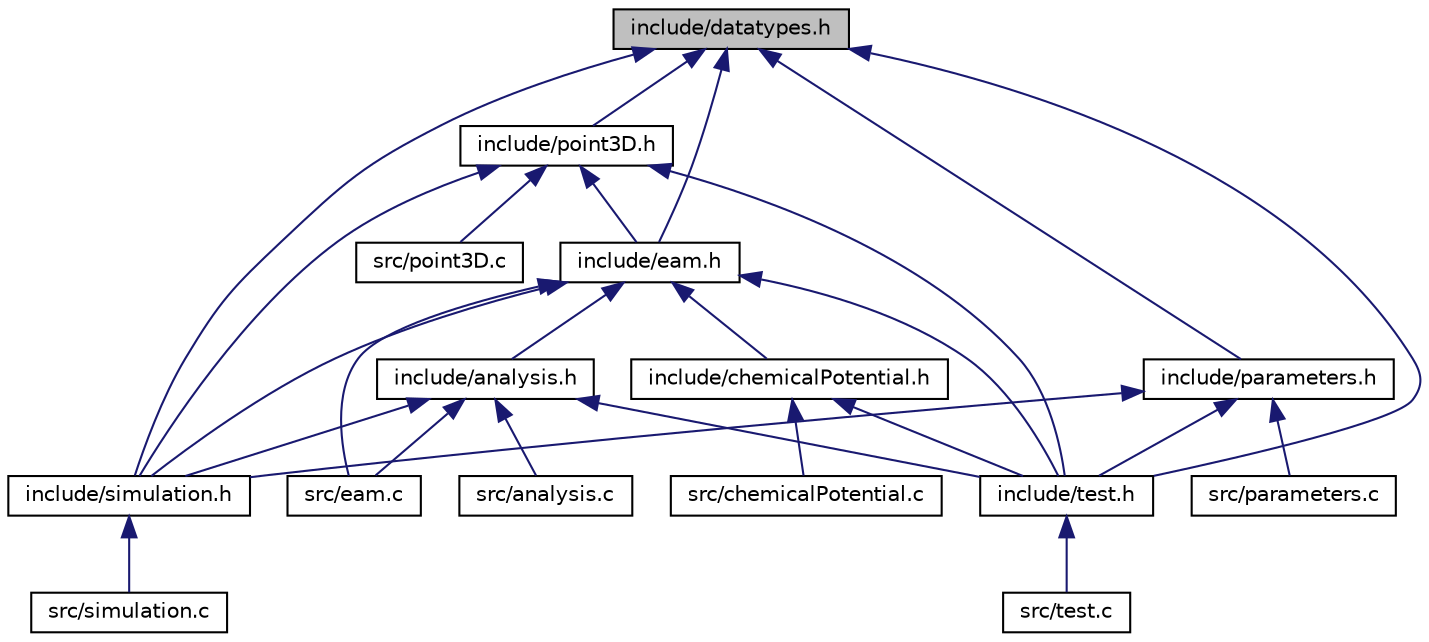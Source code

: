 digraph "include/datatypes.h"
{
  edge [fontname="Helvetica",fontsize="10",labelfontname="Helvetica",labelfontsize="10"];
  node [fontname="Helvetica",fontsize="10",shape=record];
  Node1 [label="include/datatypes.h",height=0.2,width=0.4,color="black", fillcolor="grey75", style="filled" fontcolor="black"];
  Node1 -> Node2 [dir="back",color="midnightblue",fontsize="10",style="solid",fontname="Helvetica"];
  Node2 [label="include/eam.h",height=0.2,width=0.4,color="black", fillcolor="white", style="filled",URL="$eam_8h.html"];
  Node2 -> Node3 [dir="back",color="midnightblue",fontsize="10",style="solid",fontname="Helvetica"];
  Node3 [label="src/eam.c",height=0.2,width=0.4,color="black", fillcolor="white", style="filled",URL="$eam_8c.html"];
  Node2 -> Node4 [dir="back",color="midnightblue",fontsize="10",style="solid",fontname="Helvetica"];
  Node4 [label="include/analysis.h",height=0.2,width=0.4,color="black", fillcolor="white", style="filled",URL="$analysis_8h.html"];
  Node4 -> Node5 [dir="back",color="midnightblue",fontsize="10",style="solid",fontname="Helvetica"];
  Node5 [label="src/analysis.c",height=0.2,width=0.4,color="black", fillcolor="white", style="filled",URL="$analysis_8c.html"];
  Node4 -> Node3 [dir="back",color="midnightblue",fontsize="10",style="solid",fontname="Helvetica"];
  Node4 -> Node6 [dir="back",color="midnightblue",fontsize="10",style="solid",fontname="Helvetica"];
  Node6 [label="include/simulation.h",height=0.2,width=0.4,color="black", fillcolor="white", style="filled",URL="$simulation_8h.html"];
  Node6 -> Node7 [dir="back",color="midnightblue",fontsize="10",style="solid",fontname="Helvetica"];
  Node7 [label="src/simulation.c",height=0.2,width=0.4,color="black", fillcolor="white", style="filled",URL="$simulation_8c.html"];
  Node4 -> Node8 [dir="back",color="midnightblue",fontsize="10",style="solid",fontname="Helvetica"];
  Node8 [label="include/test.h",height=0.2,width=0.4,color="black", fillcolor="white", style="filled",URL="$test_8h.html"];
  Node8 -> Node9 [dir="back",color="midnightblue",fontsize="10",style="solid",fontname="Helvetica"];
  Node9 [label="src/test.c",height=0.2,width=0.4,color="black", fillcolor="white", style="filled",URL="$test_8c.html"];
  Node2 -> Node10 [dir="back",color="midnightblue",fontsize="10",style="solid",fontname="Helvetica"];
  Node10 [label="include/chemicalPotential.h",height=0.2,width=0.4,color="black", fillcolor="white", style="filled",URL="$chemicalPotential_8h.html"];
  Node10 -> Node11 [dir="back",color="midnightblue",fontsize="10",style="solid",fontname="Helvetica"];
  Node11 [label="src/chemicalPotential.c",height=0.2,width=0.4,color="black", fillcolor="white", style="filled",URL="$chemicalPotential_8c.html",tooltip="Contains functions to calculate chemical potential. "];
  Node10 -> Node8 [dir="back",color="midnightblue",fontsize="10",style="solid",fontname="Helvetica"];
  Node2 -> Node6 [dir="back",color="midnightblue",fontsize="10",style="solid",fontname="Helvetica"];
  Node2 -> Node8 [dir="back",color="midnightblue",fontsize="10",style="solid",fontname="Helvetica"];
  Node1 -> Node12 [dir="back",color="midnightblue",fontsize="10",style="solid",fontname="Helvetica"];
  Node12 [label="include/point3D.h",height=0.2,width=0.4,color="black", fillcolor="white", style="filled",URL="$point3D_8h.html",tooltip="Functions for point3D type miller indices. "];
  Node12 -> Node13 [dir="back",color="midnightblue",fontsize="10",style="solid",fontname="Helvetica"];
  Node13 [label="src/point3D.c",height=0.2,width=0.4,color="black", fillcolor="white", style="filled",URL="$point3D_8c.html"];
  Node12 -> Node2 [dir="back",color="midnightblue",fontsize="10",style="solid",fontname="Helvetica"];
  Node12 -> Node6 [dir="back",color="midnightblue",fontsize="10",style="solid",fontname="Helvetica"];
  Node12 -> Node8 [dir="back",color="midnightblue",fontsize="10",style="solid",fontname="Helvetica"];
  Node1 -> Node14 [dir="back",color="midnightblue",fontsize="10",style="solid",fontname="Helvetica"];
  Node14 [label="include/parameters.h",height=0.2,width=0.4,color="black", fillcolor="white", style="filled",URL="$parameters_8h.html"];
  Node14 -> Node15 [dir="back",color="midnightblue",fontsize="10",style="solid",fontname="Helvetica"];
  Node15 [label="src/parameters.c",height=0.2,width=0.4,color="black", fillcolor="white", style="filled",URL="$parameters_8c.html"];
  Node14 -> Node6 [dir="back",color="midnightblue",fontsize="10",style="solid",fontname="Helvetica"];
  Node14 -> Node8 [dir="back",color="midnightblue",fontsize="10",style="solid",fontname="Helvetica"];
  Node1 -> Node6 [dir="back",color="midnightblue",fontsize="10",style="solid",fontname="Helvetica"];
  Node1 -> Node8 [dir="back",color="midnightblue",fontsize="10",style="solid",fontname="Helvetica"];
}
